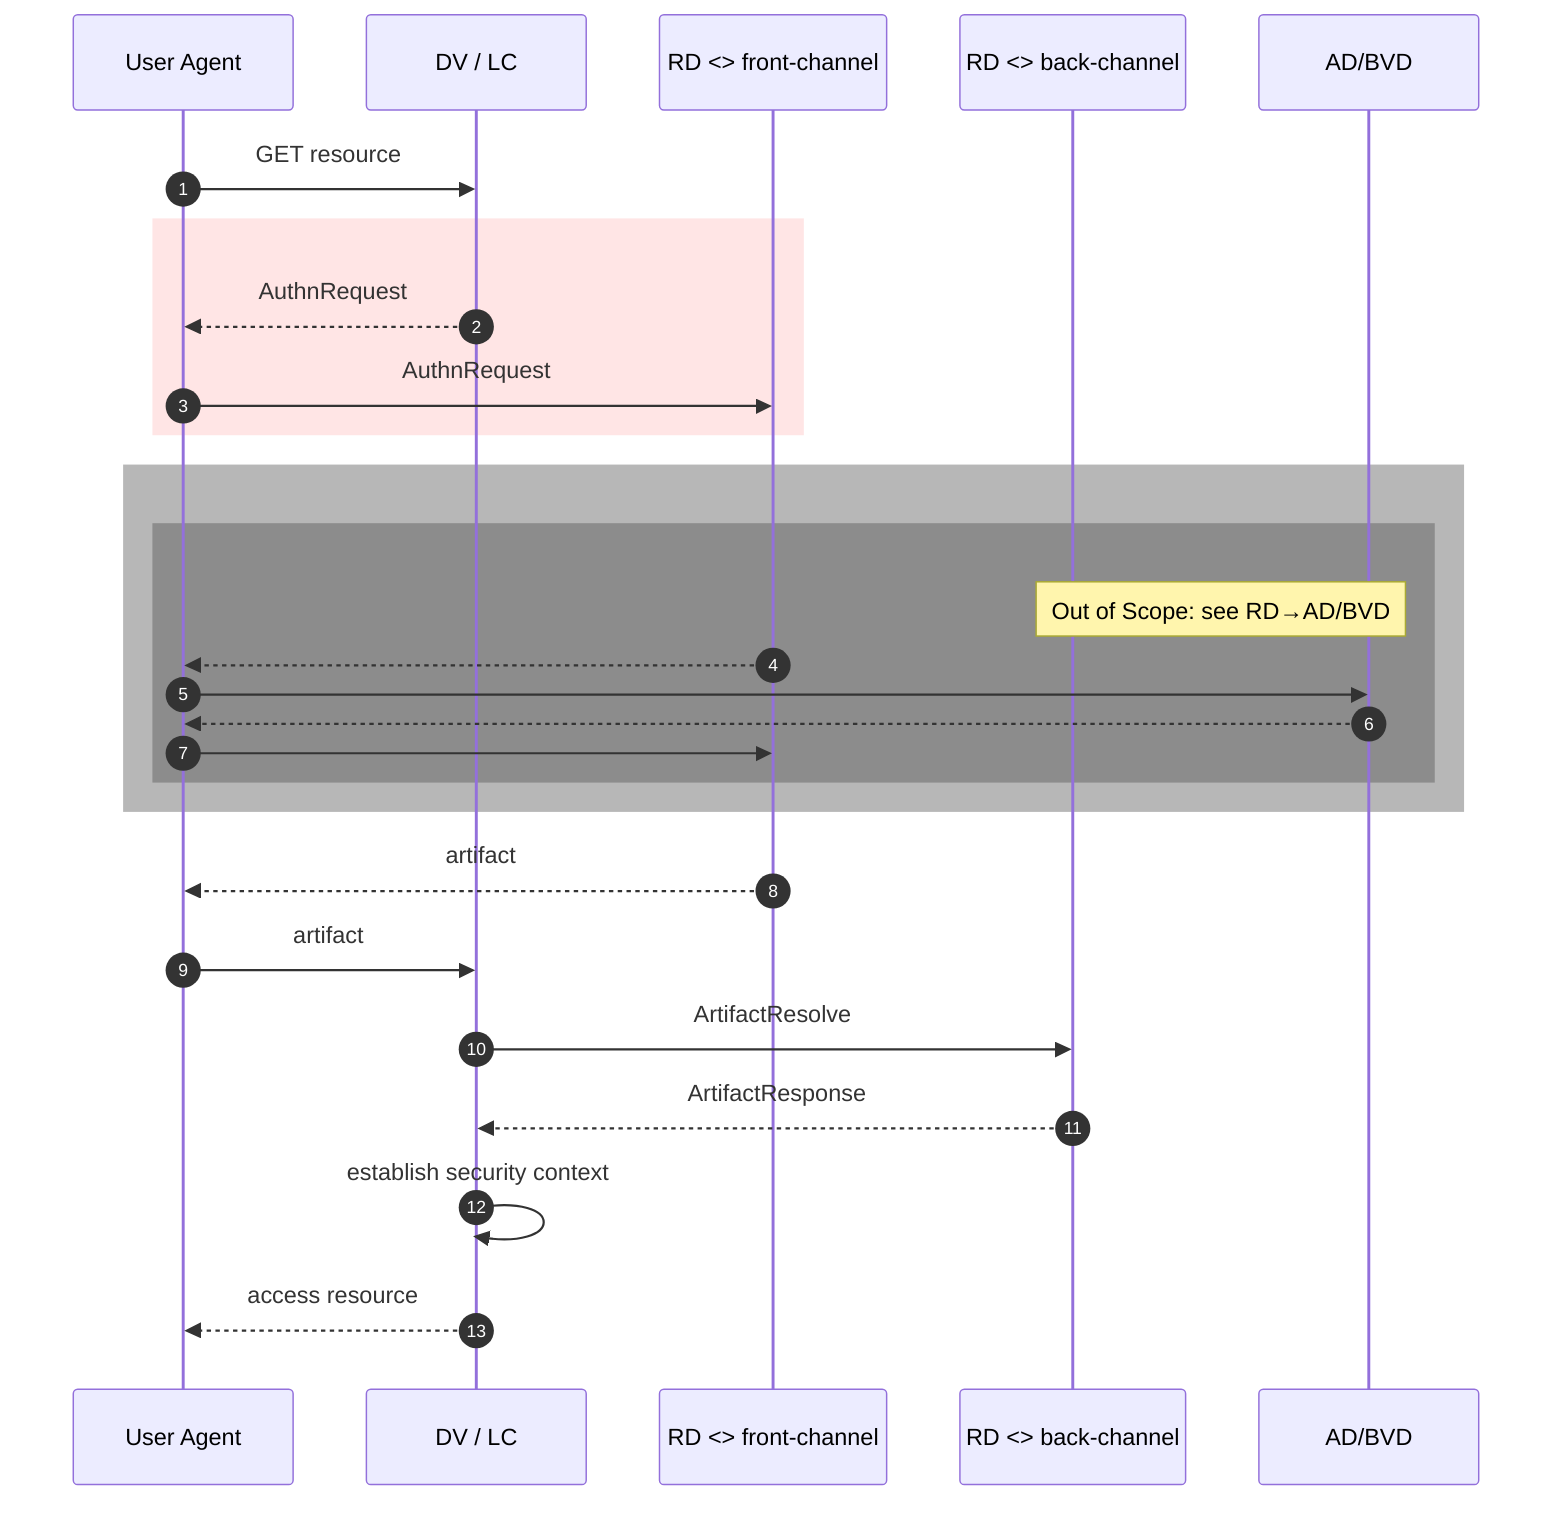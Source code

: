 %%{init: {
    "themeVariables": {"fontSize": "24px"},
    "sequence": {"boxMargin": 20}
}}%%
sequenceDiagram
autonumber
participant A as User Agent
participant B as DV / LC
participant C as RD <> front-channel
participant D as RD <> back-channel
participant E as AD/BVD
A->>B: GET resource
rect rgba(255,0,0,.1)
    B-->>A: AuthnRequest
    A->>C: AuthnRequest
end
rect rgba(75, 75, 75,.4)
rect rgba(75, 75, 75,.4)
    Note over D,E: Out of Scope: see RD#8594;AD/BVD
    C-->>A:
    A->>E:
    E-->>A:
    A->>C:
end
end
C-->>A: artifact
A->>B: artifact
B->>D: ArtifactResolve
D-->>B: ArtifactResponse
B->>B: establish security context
B-->>A: access resource